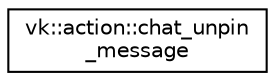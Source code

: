 digraph "Graphical Class Hierarchy"
{
 // LATEX_PDF_SIZE
  edge [fontname="Helvetica",fontsize="10",labelfontname="Helvetica",labelfontsize="10"];
  node [fontname="Helvetica",fontsize="10",shape=record];
  rankdir="LR";
  Node0 [label="vk::action::chat_unpin\l_message",height=0.2,width=0.4,color="black", fillcolor="white", style="filled",URL="$structvk_1_1action_1_1chat__unpin__message.html",tooltip=" "];
}
